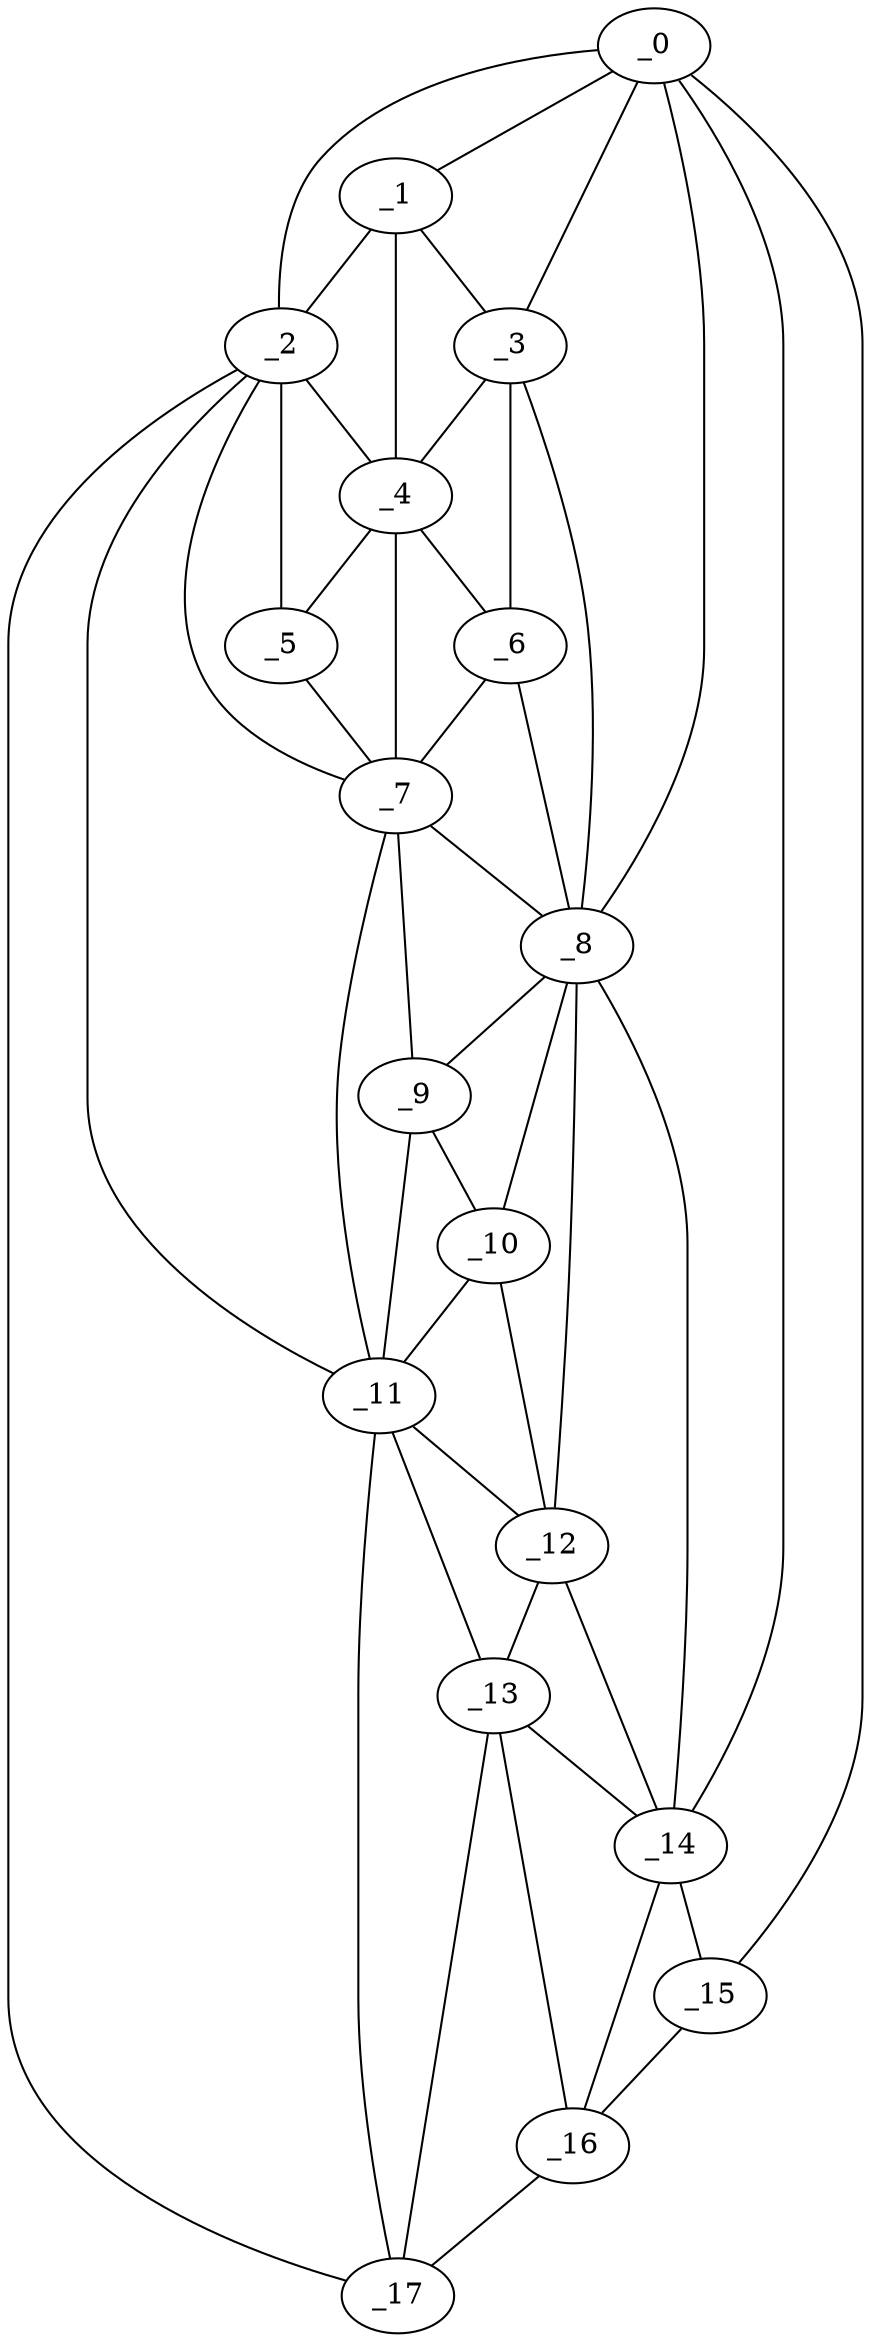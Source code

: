 graph "obj84__345.gxl" {
	_0	 [x=5,
		y=57];
	_1	 [x=14,
		y=69];
	_0 -- _1	 [valence=2];
	_2	 [x=14,
		y=83];
	_0 -- _2	 [valence=1];
	_3	 [x=35,
		y=55];
	_0 -- _3	 [valence=1];
	_8	 [x=59,
		y=52];
	_0 -- _8	 [valence=2];
	_14	 [x=97,
		y=46];
	_0 -- _14	 [valence=2];
	_15	 [x=114,
		y=43];
	_0 -- _15	 [valence=1];
	_1 -- _2	 [valence=2];
	_1 -- _3	 [valence=2];
	_4	 [x=41,
		y=67];
	_1 -- _4	 [valence=2];
	_2 -- _4	 [valence=2];
	_5	 [x=44,
		y=71];
	_2 -- _5	 [valence=1];
	_7	 [x=53,
		y=70];
	_2 -- _7	 [valence=1];
	_11	 [x=79,
		y=67];
	_2 -- _11	 [valence=2];
	_17	 [x=125,
		y=68];
	_2 -- _17	 [valence=1];
	_3 -- _4	 [valence=2];
	_6	 [x=47,
		y=56];
	_3 -- _6	 [valence=2];
	_3 -- _8	 [valence=2];
	_4 -- _5	 [valence=2];
	_4 -- _6	 [valence=2];
	_4 -- _7	 [valence=2];
	_5 -- _7	 [valence=2];
	_6 -- _7	 [valence=2];
	_6 -- _8	 [valence=2];
	_7 -- _8	 [valence=1];
	_9	 [x=64,
		y=68];
	_7 -- _9	 [valence=2];
	_7 -- _11	 [valence=1];
	_8 -- _9	 [valence=2];
	_10	 [x=71,
		y=67];
	_8 -- _10	 [valence=2];
	_12	 [x=84,
		y=49];
	_8 -- _12	 [valence=1];
	_8 -- _14	 [valence=2];
	_9 -- _10	 [valence=2];
	_9 -- _11	 [valence=2];
	_10 -- _11	 [valence=2];
	_10 -- _12	 [valence=2];
	_11 -- _12	 [valence=1];
	_13	 [x=90,
		y=64];
	_11 -- _13	 [valence=2];
	_11 -- _17	 [valence=1];
	_12 -- _13	 [valence=2];
	_12 -- _14	 [valence=1];
	_13 -- _14	 [valence=2];
	_16	 [x=124,
		y=53];
	_13 -- _16	 [valence=1];
	_13 -- _17	 [valence=2];
	_14 -- _15	 [valence=1];
	_14 -- _16	 [valence=2];
	_15 -- _16	 [valence=1];
	_16 -- _17	 [valence=1];
}
